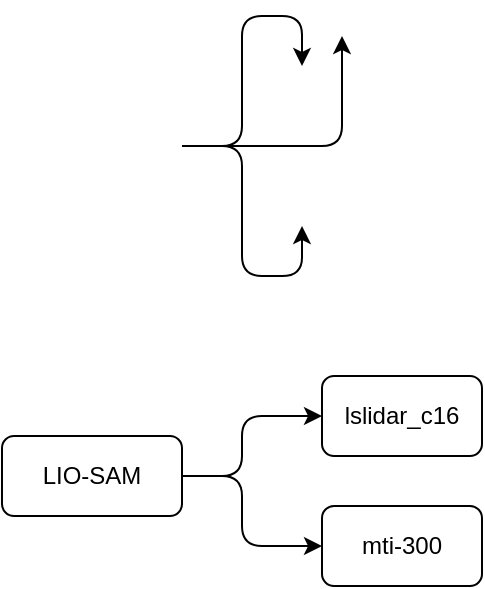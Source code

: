 <mxfile>
    <diagram id="XD2Mp5vmrm1WfKSr-2Hc" name="第 1 页">
        <mxGraphModel dx="324" dy="443" grid="1" gridSize="10" guides="1" tooltips="1" connect="1" arrows="1" fold="1" page="1" pageScale="1" pageWidth="827" pageHeight="1169" math="0" shadow="0">
            <root>
                <mxCell id="0"/>
                <mxCell id="1" parent="0"/>
                <mxCell id="5" value="" style="edgeStyle=orthogonalEdgeStyle;rounded=1;orthogonalLoop=1;jettySize=auto;html=1;" parent="1" target="16" edge="1">
                    <mxGeometry relative="1" as="geometry">
                        <Array as="points">
                            <mxPoint x="320" y="425"/>
                            <mxPoint x="320" y="360"/>
                        </Array>
                        <mxPoint x="350" y="385" as="targetPoint"/>
                        <mxPoint x="290" y="425" as="sourcePoint"/>
                    </mxGeometry>
                </mxCell>
                <mxCell id="7" value="" style="edgeStyle=orthogonalEdgeStyle;rounded=1;orthogonalLoop=1;jettySize=auto;html=1;" parent="1" target="18" edge="1">
                    <mxGeometry relative="1" as="geometry">
                        <mxPoint x="290" y="425" as="sourcePoint"/>
                        <mxPoint x="350" y="465.034" as="targetPoint"/>
                        <Array as="points">
                            <mxPoint x="320" y="425"/>
                            <mxPoint x="320" y="490"/>
                        </Array>
                    </mxGeometry>
                </mxCell>
                <mxCell id="8" value="LIO-SAM" style="rounded=1;whiteSpace=wrap;html=1;" parent="1" vertex="1">
                    <mxGeometry x="200" y="570" width="90" height="40" as="geometry"/>
                </mxCell>
                <mxCell id="10" value="lslidar_c16" style="rounded=1;whiteSpace=wrap;html=1;" parent="1" vertex="1">
                    <mxGeometry x="360" y="540" width="80" height="40" as="geometry"/>
                </mxCell>
                <mxCell id="11" value="mti-300" style="rounded=1;whiteSpace=wrap;html=1;" parent="1" vertex="1">
                    <mxGeometry x="360" y="605" width="80" height="40" as="geometry"/>
                </mxCell>
                <mxCell id="12" value="" style="edgeStyle=orthogonalEdgeStyle;rounded=1;orthogonalLoop=1;jettySize=auto;html=1;entryX=0;entryY=0.5;entryDx=0;entryDy=0;exitX=1;exitY=0.5;exitDx=0;exitDy=0;" parent="1" source="8" target="11" edge="1">
                    <mxGeometry relative="1" as="geometry">
                        <mxPoint x="300" y="410.029" as="sourcePoint"/>
                        <mxPoint x="370" y="450.029" as="targetPoint"/>
                        <Array as="points">
                            <mxPoint x="320" y="590"/>
                            <mxPoint x="320" y="625"/>
                        </Array>
                    </mxGeometry>
                </mxCell>
                <mxCell id="13" value="" style="edgeStyle=orthogonalEdgeStyle;rounded=1;orthogonalLoop=1;jettySize=auto;html=1;entryX=0;entryY=0.5;entryDx=0;entryDy=0;exitX=1;exitY=0.5;exitDx=0;exitDy=0;" parent="1" source="8" target="10" edge="1">
                    <mxGeometry relative="1" as="geometry">
                        <mxPoint x="300" y="595" as="sourcePoint"/>
                        <mxPoint x="360" y="635" as="targetPoint"/>
                        <Array as="points">
                            <mxPoint x="320" y="590"/>
                            <mxPoint x="320" y="560"/>
                        </Array>
                    </mxGeometry>
                </mxCell>
                <mxCell id="19" value="" style="edgeStyle=orthogonalEdgeStyle;rounded=1;orthogonalLoop=1;jettySize=auto;html=1;" parent="1" target="17" edge="1">
                    <mxGeometry relative="1" as="geometry">
                        <Array as="points">
                            <mxPoint x="310" y="425"/>
                            <mxPoint x="310" y="425"/>
                        </Array>
                        <mxPoint x="290" y="425" as="sourcePoint"/>
                        <mxPoint x="370" y="370" as="targetPoint"/>
                    </mxGeometry>
                </mxCell>
            </root>
        </mxGraphModel>
    </diagram>
</mxfile>